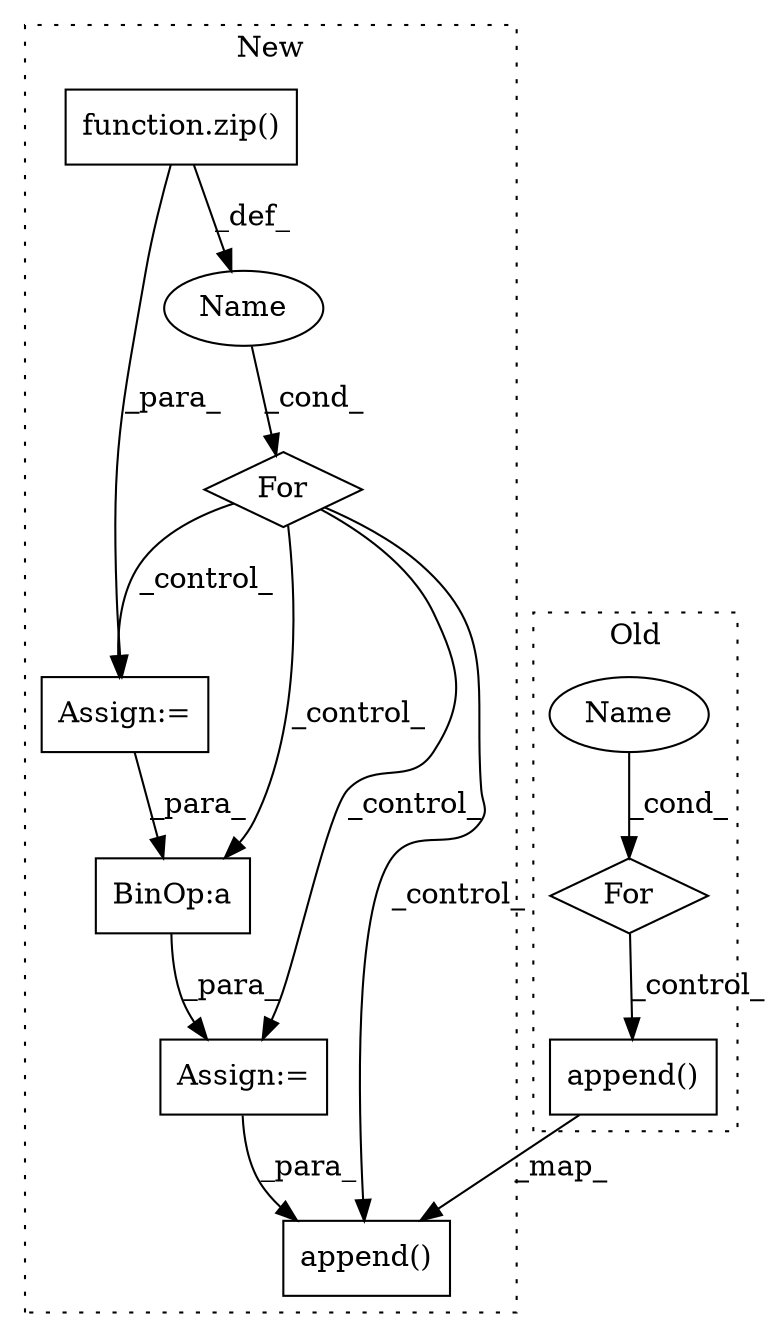 digraph G {
subgraph cluster0 {
1 [label="For" a="107" s="3676,3915" l="4,119" shape="diamond"];
5 [label="append()" a="75" s="4034,4067" l="9,1" shape="box"];
7 [label="Name" a="87" s="3683" l="2" shape="ellipse"];
label = "Old";
style="dotted";
}
subgraph cluster1 {
2 [label="function.zip()" a="75" s="3758,3766" l="4,1" shape="box"];
3 [label="For" a="107" s="3744,3767" l="4,18" shape="diamond"];
4 [label="append()" a="75" s="4271,4282" l="9,1" shape="box"];
6 [label="Name" a="87" s="3752" l="2" shape="ellipse"];
8 [label="BinOp:a" a="82" s="4125" l="3" shape="box"];
9 [label="Assign:=" a="68" s="4111" l="3" shape="box"];
10 [label="Assign:=" a="68" s="3787" l="3" shape="box"];
label = "New";
style="dotted";
}
1 -> 5 [label="_control_"];
2 -> 6 [label="_def_"];
2 -> 10 [label="_para_"];
3 -> 9 [label="_control_"];
3 -> 10 [label="_control_"];
3 -> 4 [label="_control_"];
3 -> 8 [label="_control_"];
5 -> 4 [label="_map_"];
6 -> 3 [label="_cond_"];
7 -> 1 [label="_cond_"];
8 -> 9 [label="_para_"];
9 -> 4 [label="_para_"];
10 -> 8 [label="_para_"];
}
